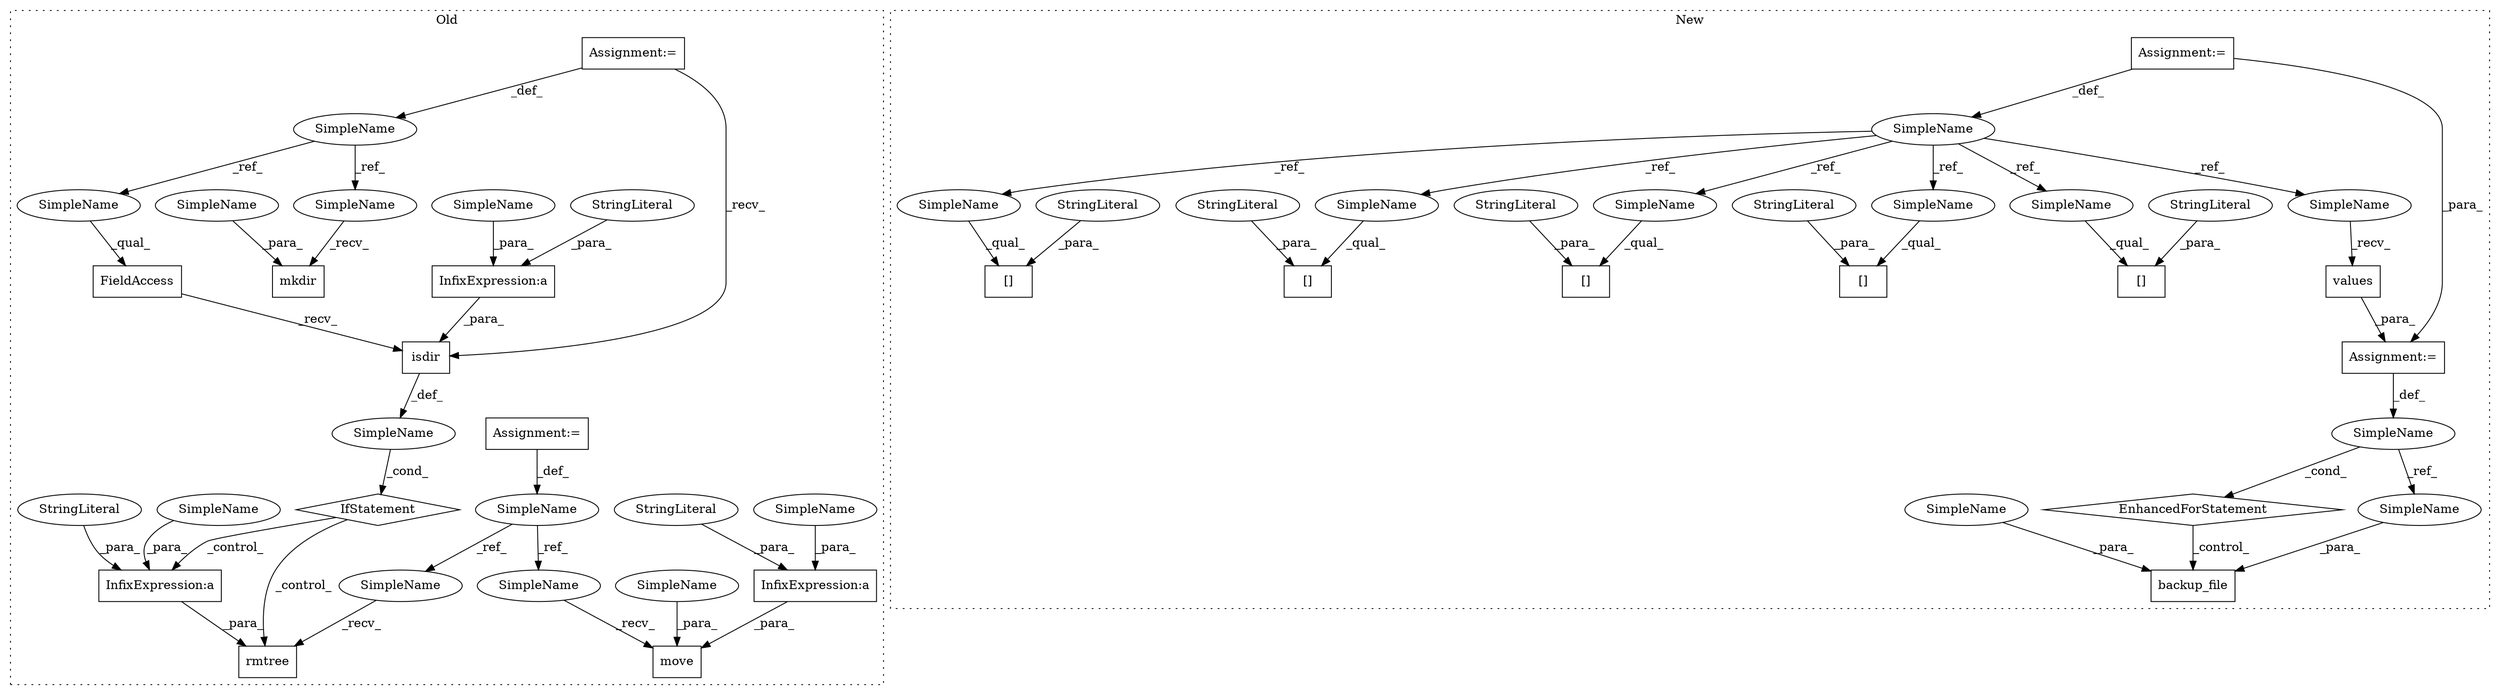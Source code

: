 digraph G {
subgraph cluster0 {
1 [label="mkdir" a="32" s="5918,5933" l="6,1" shape="box"];
4 [label="SimpleName" a="42" s="5692" l="2" shape="ellipse"];
5 [label="FieldAccess" a="22" s="5783" l="7" shape="box"];
16 [label="move" a="32" s="5876,5908" l="5,1" shape="box"];
17 [label="InfixExpression:a" a="27" s="5900" l="3" shape="box"];
18 [label="SimpleName" a="42" s="5707" l="6" shape="ellipse"];
19 [label="rmtree" a="32" s="5832,5856" l="7,1" shape="box"];
20 [label="InfixExpression:a" a="27" s="5848" l="3" shape="box"];
21 [label="InfixExpression:a" a="27" s="5806" l="3" shape="box"];
23 [label="IfStatement" a="25" s="5779,5815" l="4,2" shape="diamond"];
24 [label="SimpleName" a="42" s="" l="" shape="ellipse"];
26 [label="StringLiteral" a="45" s="5903" l="5" shape="ellipse"];
28 [label="StringLiteral" a="45" s="5809" l="5" shape="ellipse"];
29 [label="StringLiteral" a="45" s="5851" l="5" shape="ellipse"];
30 [label="Assignment:=" a="7" s="5692" l="2" shape="box"];
31 [label="Assignment:=" a="7" s="5707" l="6" shape="box"];
34 [label="isdir" a="32" s="5791,5814" l="6,1" shape="box"];
35 [label="SimpleName" a="42" s="5783" l="2" shape="ellipse"];
36 [label="SimpleName" a="42" s="5915" l="2" shape="ellipse"];
44 [label="SimpleName" a="42" s="5825" l="6" shape="ellipse"];
45 [label="SimpleName" a="42" s="5869" l="6" shape="ellipse"];
46 [label="SimpleName" a="42" s="5881" l="9" shape="ellipse"];
47 [label="SimpleName" a="42" s="5891" l="9" shape="ellipse"];
48 [label="SimpleName" a="42" s="5924" l="9" shape="ellipse"];
49 [label="SimpleName" a="42" s="5797" l="9" shape="ellipse"];
50 [label="SimpleName" a="42" s="5839" l="9" shape="ellipse"];
label = "Old";
style="dotted";
}
subgraph cluster1 {
2 [label="[]" a="2" s="6327,6340" l="4,1" shape="box"];
3 [label="StringLiteral" a="45" s="6331" l="9" shape="ellipse"];
6 [label="SimpleName" a="42" s="5763" l="3" shape="ellipse"];
7 [label="[]" a="2" s="6397,6410" l="4,1" shape="box"];
8 [label="StringLiteral" a="45" s="6401" l="9" shape="ellipse"];
9 [label="[]" a="2" s="6251,6264" l="4,1" shape="box"];
10 [label="StringLiteral" a="45" s="6255" l="9" shape="ellipse"];
11 [label="[]" a="2" s="6018,6031" l="4,1" shape="box"];
12 [label="values" a="32" s="5882" l="8" shape="box"];
13 [label="EnhancedForStatement" a="70" s="5810,5890" l="53,2" shape="diamond"];
14 [label="SimpleName" a="42" s="5870" l="5" shape="ellipse"];
15 [label="backup_file" a="32" s="5900,5927" l="12,1" shape="box"];
22 [label="[]" a="2" s="6179,6192" l="4,1" shape="box"];
25 [label="StringLiteral" a="45" s="6022" l="9" shape="ellipse"];
27 [label="StringLiteral" a="45" s="6183" l="9" shape="ellipse"];
32 [label="Assignment:=" a="7" s="5810,5890" l="53,2" shape="box"];
33 [label="Assignment:=" a="7" s="5763" l="3" shape="box"];
37 [label="SimpleName" a="42" s="5922" l="5" shape="ellipse"];
38 [label="SimpleName" a="42" s="6179" l="3" shape="ellipse"];
39 [label="SimpleName" a="42" s="6251" l="3" shape="ellipse"];
40 [label="SimpleName" a="42" s="6397" l="3" shape="ellipse"];
41 [label="SimpleName" a="42" s="5878" l="3" shape="ellipse"];
42 [label="SimpleName" a="42" s="6018" l="3" shape="ellipse"];
43 [label="SimpleName" a="42" s="6327" l="3" shape="ellipse"];
51 [label="SimpleName" a="42" s="5912" l="9" shape="ellipse"];
label = "New";
style="dotted";
}
3 -> 2 [label="_para_"];
4 -> 35 [label="_ref_"];
4 -> 36 [label="_ref_"];
5 -> 34 [label="_recv_"];
6 -> 40 [label="_ref_"];
6 -> 42 [label="_ref_"];
6 -> 38 [label="_ref_"];
6 -> 39 [label="_ref_"];
6 -> 41 [label="_ref_"];
6 -> 43 [label="_ref_"];
8 -> 7 [label="_para_"];
10 -> 9 [label="_para_"];
12 -> 32 [label="_para_"];
13 -> 15 [label="_control_"];
14 -> 37 [label="_ref_"];
14 -> 13 [label="_cond_"];
17 -> 16 [label="_para_"];
18 -> 44 [label="_ref_"];
18 -> 45 [label="_ref_"];
20 -> 19 [label="_para_"];
21 -> 34 [label="_para_"];
23 -> 20 [label="_control_"];
23 -> 19 [label="_control_"];
24 -> 23 [label="_cond_"];
25 -> 11 [label="_para_"];
26 -> 17 [label="_para_"];
27 -> 22 [label="_para_"];
28 -> 21 [label="_para_"];
29 -> 20 [label="_para_"];
30 -> 34 [label="_recv_"];
30 -> 4 [label="_def_"];
31 -> 18 [label="_def_"];
32 -> 14 [label="_def_"];
33 -> 32 [label="_para_"];
33 -> 6 [label="_def_"];
34 -> 24 [label="_def_"];
35 -> 5 [label="_qual_"];
36 -> 1 [label="_recv_"];
37 -> 15 [label="_para_"];
38 -> 22 [label="_qual_"];
39 -> 9 [label="_qual_"];
40 -> 7 [label="_qual_"];
41 -> 12 [label="_recv_"];
42 -> 11 [label="_qual_"];
43 -> 2 [label="_qual_"];
44 -> 19 [label="_recv_"];
45 -> 16 [label="_recv_"];
46 -> 16 [label="_para_"];
47 -> 17 [label="_para_"];
48 -> 1 [label="_para_"];
49 -> 21 [label="_para_"];
50 -> 20 [label="_para_"];
51 -> 15 [label="_para_"];
}